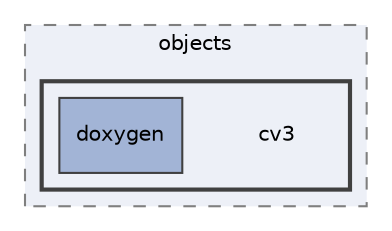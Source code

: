 digraph "out/doc_out/objects/cv3"
{
 // INTERACTIVE_SVG=YES
 // LATEX_PDF_SIZE
  bgcolor="transparent";
  edge [fontname="Helvetica",fontsize="10",labelfontname="Helvetica",labelfontsize="10"];
  node [fontname="Helvetica",fontsize="10",shape=record];
  compound=true
  subgraph clusterdir_27fd0fd4aa824d80732433b84ce7b742 {
    graph [ bgcolor="#edf0f7", pencolor="grey50", style="filled,dashed,", label="objects", fontname="Helvetica", fontsize="10", URL="dir_27fd0fd4aa824d80732433b84ce7b742.html"]
  subgraph clusterdir_dd6b973b5ba8bf770f5fd4cad07642c1 {
    graph [ bgcolor="#edf0f7", pencolor="grey25", style="filled,bold,", label="", fontname="Helvetica", fontsize="10", URL="dir_dd6b973b5ba8bf770f5fd4cad07642c1.html"]
    dir_dd6b973b5ba8bf770f5fd4cad07642c1 [shape=plaintext, label="cv3"];
  dir_62e28bd9110ce3e47f59b6deb0829892 [shape=box, label="doxygen", style="filled,", fillcolor="#a2b4d6", color="grey25", URL="dir_62e28bd9110ce3e47f59b6deb0829892.html"];
  }
  }
}
